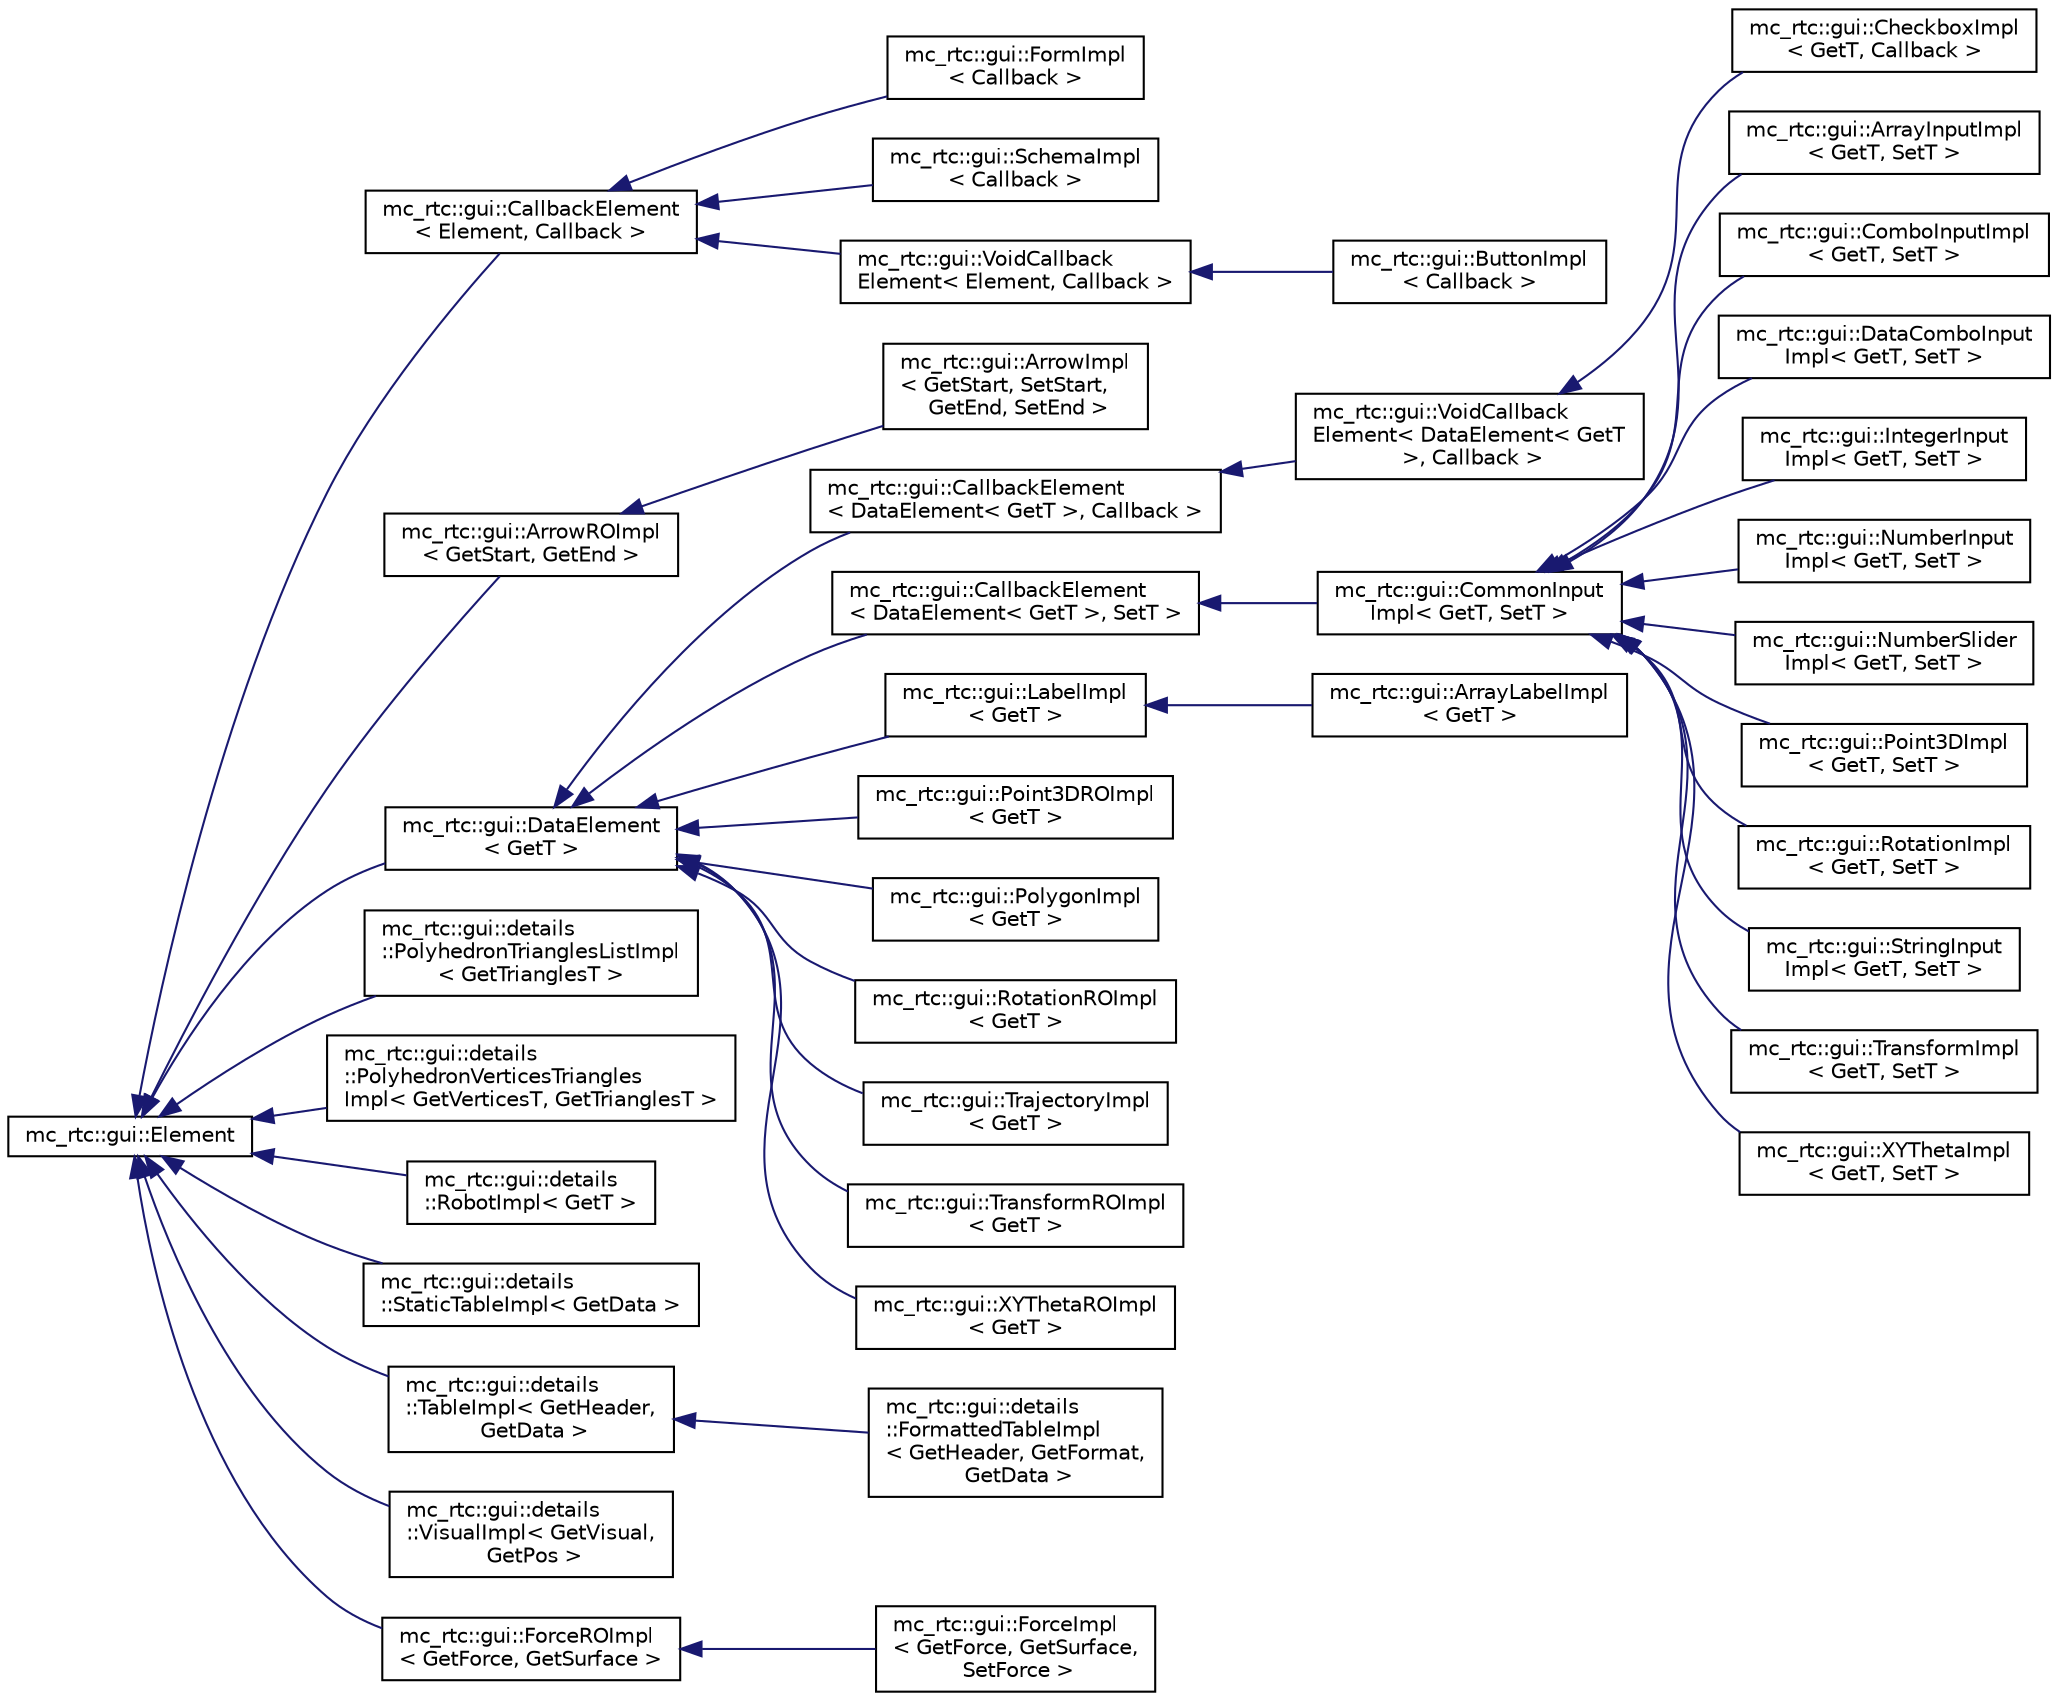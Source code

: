 digraph "Graphical Class Hierarchy"
{
 // INTERACTIVE_SVG=YES
  edge [fontname="Helvetica",fontsize="10",labelfontname="Helvetica",labelfontsize="10"];
  node [fontname="Helvetica",fontsize="10",shape=record];
  rankdir="LR";
  Node0 [label="mc_rtc::gui::Element",height=0.2,width=0.4,color="black", fillcolor="white", style="filled",URL="$structmc__rtc_1_1gui_1_1Element.html"];
  Node0 -> Node1 [dir="back",color="midnightblue",fontsize="10",style="solid",fontname="Helvetica"];
  Node1 [label="mc_rtc::gui::CallbackElement\l\< Element, Callback \>",height=0.2,width=0.4,color="black", fillcolor="white", style="filled",URL="$structmc__rtc_1_1gui_1_1CallbackElement.html"];
  Node1 -> Node2 [dir="back",color="midnightblue",fontsize="10",style="solid",fontname="Helvetica"];
  Node2 [label="mc_rtc::gui::FormImpl\l\< Callback \>",height=0.2,width=0.4,color="black", fillcolor="white", style="filled",URL="$structmc__rtc_1_1gui_1_1FormImpl.html"];
  Node1 -> Node3 [dir="back",color="midnightblue",fontsize="10",style="solid",fontname="Helvetica"];
  Node3 [label="mc_rtc::gui::SchemaImpl\l\< Callback \>",height=0.2,width=0.4,color="black", fillcolor="white", style="filled",URL="$structmc__rtc_1_1gui_1_1SchemaImpl.html"];
  Node1 -> Node4 [dir="back",color="midnightblue",fontsize="10",style="solid",fontname="Helvetica"];
  Node4 [label="mc_rtc::gui::VoidCallback\lElement\< Element, Callback \>",height=0.2,width=0.4,color="black", fillcolor="white", style="filled",URL="$structmc__rtc_1_1gui_1_1VoidCallbackElement.html"];
  Node4 -> Node5 [dir="back",color="midnightblue",fontsize="10",style="solid",fontname="Helvetica"];
  Node5 [label="mc_rtc::gui::ButtonImpl\l\< Callback \>",height=0.2,width=0.4,color="black", fillcolor="white", style="filled",URL="$structmc__rtc_1_1gui_1_1ButtonImpl.html"];
  Node0 -> Node6 [dir="back",color="midnightblue",fontsize="10",style="solid",fontname="Helvetica"];
  Node6 [label="mc_rtc::gui::ArrowROImpl\l\< GetStart, GetEnd \>",height=0.2,width=0.4,color="black", fillcolor="white", style="filled",URL="$structmc__rtc_1_1gui_1_1ArrowROImpl.html"];
  Node6 -> Node7 [dir="back",color="midnightblue",fontsize="10",style="solid",fontname="Helvetica"];
  Node7 [label="mc_rtc::gui::ArrowImpl\l\< GetStart, SetStart,\l GetEnd, SetEnd \>",height=0.2,width=0.4,color="black", fillcolor="white", style="filled",URL="$structmc__rtc_1_1gui_1_1ArrowImpl.html"];
  Node0 -> Node8 [dir="back",color="midnightblue",fontsize="10",style="solid",fontname="Helvetica"];
  Node8 [label="mc_rtc::gui::DataElement\l\< GetT \>",height=0.2,width=0.4,color="black", fillcolor="white", style="filled",URL="$structmc__rtc_1_1gui_1_1DataElement.html"];
  Node8 -> Node9 [dir="back",color="midnightblue",fontsize="10",style="solid",fontname="Helvetica"];
  Node9 [label="mc_rtc::gui::CallbackElement\l\< DataElement\< GetT \>, Callback \>",height=0.2,width=0.4,color="black", fillcolor="white", style="filled",URL="$structmc__rtc_1_1gui_1_1CallbackElement.html"];
  Node9 -> Node10 [dir="back",color="midnightblue",fontsize="10",style="solid",fontname="Helvetica"];
  Node10 [label="mc_rtc::gui::VoidCallback\lElement\< DataElement\< GetT\l \>, Callback \>",height=0.2,width=0.4,color="black", fillcolor="white", style="filled",URL="$structmc__rtc_1_1gui_1_1VoidCallbackElement.html"];
  Node10 -> Node11 [dir="back",color="midnightblue",fontsize="10",style="solid",fontname="Helvetica"];
  Node11 [label="mc_rtc::gui::CheckboxImpl\l\< GetT, Callback \>",height=0.2,width=0.4,color="black", fillcolor="white", style="filled",URL="$structmc__rtc_1_1gui_1_1CheckboxImpl.html"];
  Node8 -> Node12 [dir="back",color="midnightblue",fontsize="10",style="solid",fontname="Helvetica"];
  Node12 [label="mc_rtc::gui::CallbackElement\l\< DataElement\< GetT \>, SetT \>",height=0.2,width=0.4,color="black", fillcolor="white", style="filled",URL="$structmc__rtc_1_1gui_1_1CallbackElement.html"];
  Node12 -> Node13 [dir="back",color="midnightblue",fontsize="10",style="solid",fontname="Helvetica"];
  Node13 [label="mc_rtc::gui::CommonInput\lImpl\< GetT, SetT \>",height=0.2,width=0.4,color="black", fillcolor="white", style="filled",URL="$structmc__rtc_1_1gui_1_1CommonInputImpl.html"];
  Node13 -> Node14 [dir="back",color="midnightblue",fontsize="10",style="solid",fontname="Helvetica"];
  Node14 [label="mc_rtc::gui::ArrayInputImpl\l\< GetT, SetT \>",height=0.2,width=0.4,color="black", fillcolor="white", style="filled",URL="$structmc__rtc_1_1gui_1_1ArrayInputImpl.html"];
  Node13 -> Node15 [dir="back",color="midnightblue",fontsize="10",style="solid",fontname="Helvetica"];
  Node15 [label="mc_rtc::gui::ComboInputImpl\l\< GetT, SetT \>",height=0.2,width=0.4,color="black", fillcolor="white", style="filled",URL="$structmc__rtc_1_1gui_1_1ComboInputImpl.html"];
  Node13 -> Node16 [dir="back",color="midnightblue",fontsize="10",style="solid",fontname="Helvetica"];
  Node16 [label="mc_rtc::gui::DataComboInput\lImpl\< GetT, SetT \>",height=0.2,width=0.4,color="black", fillcolor="white", style="filled",URL="$structmc__rtc_1_1gui_1_1DataComboInputImpl.html"];
  Node13 -> Node17 [dir="back",color="midnightblue",fontsize="10",style="solid",fontname="Helvetica"];
  Node17 [label="mc_rtc::gui::IntegerInput\lImpl\< GetT, SetT \>",height=0.2,width=0.4,color="black", fillcolor="white", style="filled",URL="$structmc__rtc_1_1gui_1_1IntegerInputImpl.html"];
  Node13 -> Node18 [dir="back",color="midnightblue",fontsize="10",style="solid",fontname="Helvetica"];
  Node18 [label="mc_rtc::gui::NumberInput\lImpl\< GetT, SetT \>",height=0.2,width=0.4,color="black", fillcolor="white", style="filled",URL="$structmc__rtc_1_1gui_1_1NumberInputImpl.html"];
  Node13 -> Node19 [dir="back",color="midnightblue",fontsize="10",style="solid",fontname="Helvetica"];
  Node19 [label="mc_rtc::gui::NumberSlider\lImpl\< GetT, SetT \>",height=0.2,width=0.4,color="black", fillcolor="white", style="filled",URL="$structmc__rtc_1_1gui_1_1NumberSliderImpl.html"];
  Node13 -> Node20 [dir="back",color="midnightblue",fontsize="10",style="solid",fontname="Helvetica"];
  Node20 [label="mc_rtc::gui::Point3DImpl\l\< GetT, SetT \>",height=0.2,width=0.4,color="black", fillcolor="white", style="filled",URL="$structmc__rtc_1_1gui_1_1Point3DImpl.html"];
  Node13 -> Node21 [dir="back",color="midnightblue",fontsize="10",style="solid",fontname="Helvetica"];
  Node21 [label="mc_rtc::gui::RotationImpl\l\< GetT, SetT \>",height=0.2,width=0.4,color="black", fillcolor="white", style="filled",URL="$structmc__rtc_1_1gui_1_1RotationImpl.html"];
  Node13 -> Node22 [dir="back",color="midnightblue",fontsize="10",style="solid",fontname="Helvetica"];
  Node22 [label="mc_rtc::gui::StringInput\lImpl\< GetT, SetT \>",height=0.2,width=0.4,color="black", fillcolor="white", style="filled",URL="$structmc__rtc_1_1gui_1_1StringInputImpl.html"];
  Node13 -> Node23 [dir="back",color="midnightblue",fontsize="10",style="solid",fontname="Helvetica"];
  Node23 [label="mc_rtc::gui::TransformImpl\l\< GetT, SetT \>",height=0.2,width=0.4,color="black", fillcolor="white", style="filled",URL="$structmc__rtc_1_1gui_1_1TransformImpl.html"];
  Node13 -> Node24 [dir="back",color="midnightblue",fontsize="10",style="solid",fontname="Helvetica"];
  Node24 [label="mc_rtc::gui::XYThetaImpl\l\< GetT, SetT \>",height=0.2,width=0.4,color="black", fillcolor="white", style="filled",URL="$structmc__rtc_1_1gui_1_1XYThetaImpl.html"];
  Node8 -> Node25 [dir="back",color="midnightblue",fontsize="10",style="solid",fontname="Helvetica"];
  Node25 [label="mc_rtc::gui::LabelImpl\l\< GetT \>",height=0.2,width=0.4,color="black", fillcolor="white", style="filled",URL="$structmc__rtc_1_1gui_1_1LabelImpl.html"];
  Node25 -> Node26 [dir="back",color="midnightblue",fontsize="10",style="solid",fontname="Helvetica"];
  Node26 [label="mc_rtc::gui::ArrayLabelImpl\l\< GetT \>",height=0.2,width=0.4,color="black", fillcolor="white", style="filled",URL="$structmc__rtc_1_1gui_1_1ArrayLabelImpl.html"];
  Node8 -> Node27 [dir="back",color="midnightblue",fontsize="10",style="solid",fontname="Helvetica"];
  Node27 [label="mc_rtc::gui::Point3DROImpl\l\< GetT \>",height=0.2,width=0.4,color="black", fillcolor="white", style="filled",URL="$structmc__rtc_1_1gui_1_1Point3DROImpl.html"];
  Node8 -> Node28 [dir="back",color="midnightblue",fontsize="10",style="solid",fontname="Helvetica"];
  Node28 [label="mc_rtc::gui::PolygonImpl\l\< GetT \>",height=0.2,width=0.4,color="black", fillcolor="white", style="filled",URL="$structmc__rtc_1_1gui_1_1PolygonImpl.html"];
  Node8 -> Node29 [dir="back",color="midnightblue",fontsize="10",style="solid",fontname="Helvetica"];
  Node29 [label="mc_rtc::gui::RotationROImpl\l\< GetT \>",height=0.2,width=0.4,color="black", fillcolor="white", style="filled",URL="$structmc__rtc_1_1gui_1_1RotationROImpl.html"];
  Node8 -> Node30 [dir="back",color="midnightblue",fontsize="10",style="solid",fontname="Helvetica"];
  Node30 [label="mc_rtc::gui::TrajectoryImpl\l\< GetT \>",height=0.2,width=0.4,color="black", fillcolor="white", style="filled",URL="$structmc__rtc_1_1gui_1_1TrajectoryImpl.html"];
  Node8 -> Node31 [dir="back",color="midnightblue",fontsize="10",style="solid",fontname="Helvetica"];
  Node31 [label="mc_rtc::gui::TransformROImpl\l\< GetT \>",height=0.2,width=0.4,color="black", fillcolor="white", style="filled",URL="$structmc__rtc_1_1gui_1_1TransformROImpl.html"];
  Node8 -> Node32 [dir="back",color="midnightblue",fontsize="10",style="solid",fontname="Helvetica"];
  Node32 [label="mc_rtc::gui::XYThetaROImpl\l\< GetT \>",height=0.2,width=0.4,color="black", fillcolor="white", style="filled",URL="$structmc__rtc_1_1gui_1_1XYThetaROImpl.html"];
  Node0 -> Node33 [dir="back",color="midnightblue",fontsize="10",style="solid",fontname="Helvetica"];
  Node33 [label="mc_rtc::gui::details\l::PolyhedronTrianglesListImpl\l\< GetTrianglesT \>",height=0.2,width=0.4,color="black", fillcolor="white", style="filled",URL="$structmc__rtc_1_1gui_1_1details_1_1PolyhedronTrianglesListImpl.html"];
  Node0 -> Node34 [dir="back",color="midnightblue",fontsize="10",style="solid",fontname="Helvetica"];
  Node34 [label="mc_rtc::gui::details\l::PolyhedronVerticesTriangles\lImpl\< GetVerticesT, GetTrianglesT \>",height=0.2,width=0.4,color="black", fillcolor="white", style="filled",URL="$structmc__rtc_1_1gui_1_1details_1_1PolyhedronVerticesTrianglesImpl.html"];
  Node0 -> Node35 [dir="back",color="midnightblue",fontsize="10",style="solid",fontname="Helvetica"];
  Node35 [label="mc_rtc::gui::details\l::RobotImpl\< GetT \>",height=0.2,width=0.4,color="black", fillcolor="white", style="filled",URL="$structmc__rtc_1_1gui_1_1details_1_1RobotImpl.html"];
  Node0 -> Node36 [dir="back",color="midnightblue",fontsize="10",style="solid",fontname="Helvetica"];
  Node36 [label="mc_rtc::gui::details\l::StaticTableImpl\< GetData \>",height=0.2,width=0.4,color="black", fillcolor="white", style="filled",URL="$structmc__rtc_1_1gui_1_1details_1_1StaticTableImpl.html"];
  Node0 -> Node37 [dir="back",color="midnightblue",fontsize="10",style="solid",fontname="Helvetica"];
  Node37 [label="mc_rtc::gui::details\l::TableImpl\< GetHeader,\l GetData \>",height=0.2,width=0.4,color="black", fillcolor="white", style="filled",URL="$structmc__rtc_1_1gui_1_1details_1_1TableImpl.html"];
  Node37 -> Node38 [dir="back",color="midnightblue",fontsize="10",style="solid",fontname="Helvetica"];
  Node38 [label="mc_rtc::gui::details\l::FormattedTableImpl\l\< GetHeader, GetFormat,\l GetData \>",height=0.2,width=0.4,color="black", fillcolor="white", style="filled",URL="$structmc__rtc_1_1gui_1_1details_1_1FormattedTableImpl.html"];
  Node0 -> Node39 [dir="back",color="midnightblue",fontsize="10",style="solid",fontname="Helvetica"];
  Node39 [label="mc_rtc::gui::details\l::VisualImpl\< GetVisual,\l GetPos \>",height=0.2,width=0.4,color="black", fillcolor="white", style="filled",URL="$structmc__rtc_1_1gui_1_1details_1_1VisualImpl.html"];
  Node0 -> Node40 [dir="back",color="midnightblue",fontsize="10",style="solid",fontname="Helvetica"];
  Node40 [label="mc_rtc::gui::ForceROImpl\l\< GetForce, GetSurface \>",height=0.2,width=0.4,color="black", fillcolor="white", style="filled",URL="$structmc__rtc_1_1gui_1_1ForceROImpl.html"];
  Node40 -> Node41 [dir="back",color="midnightblue",fontsize="10",style="solid",fontname="Helvetica"];
  Node41 [label="mc_rtc::gui::ForceImpl\l\< GetForce, GetSurface,\l SetForce \>",height=0.2,width=0.4,color="black", fillcolor="white", style="filled",URL="$structmc__rtc_1_1gui_1_1ForceImpl.html"];
}
